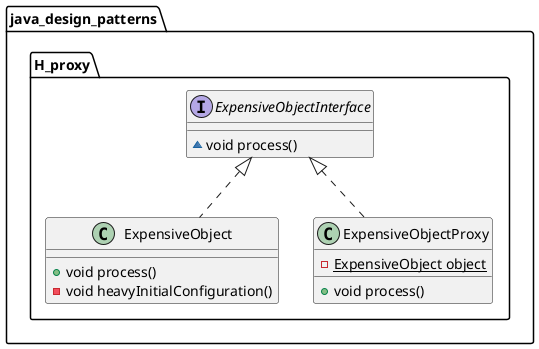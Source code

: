 @startuml
class java_design_patterns.H_proxy.ExpensiveObject {
+ void process()
- void heavyInitialConfiguration()
}
class java_design_patterns.H_proxy.ExpensiveObjectProxy {
- {static} ExpensiveObject object
+ void process()
}
interface java_design_patterns.H_proxy.ExpensiveObjectInterface {
~ void process()
}


java_design_patterns.H_proxy.ExpensiveObjectInterface <|.. java_design_patterns.H_proxy.ExpensiveObject
java_design_patterns.H_proxy.ExpensiveObjectInterface <|.. java_design_patterns.H_proxy.ExpensiveObjectProxy
@enduml